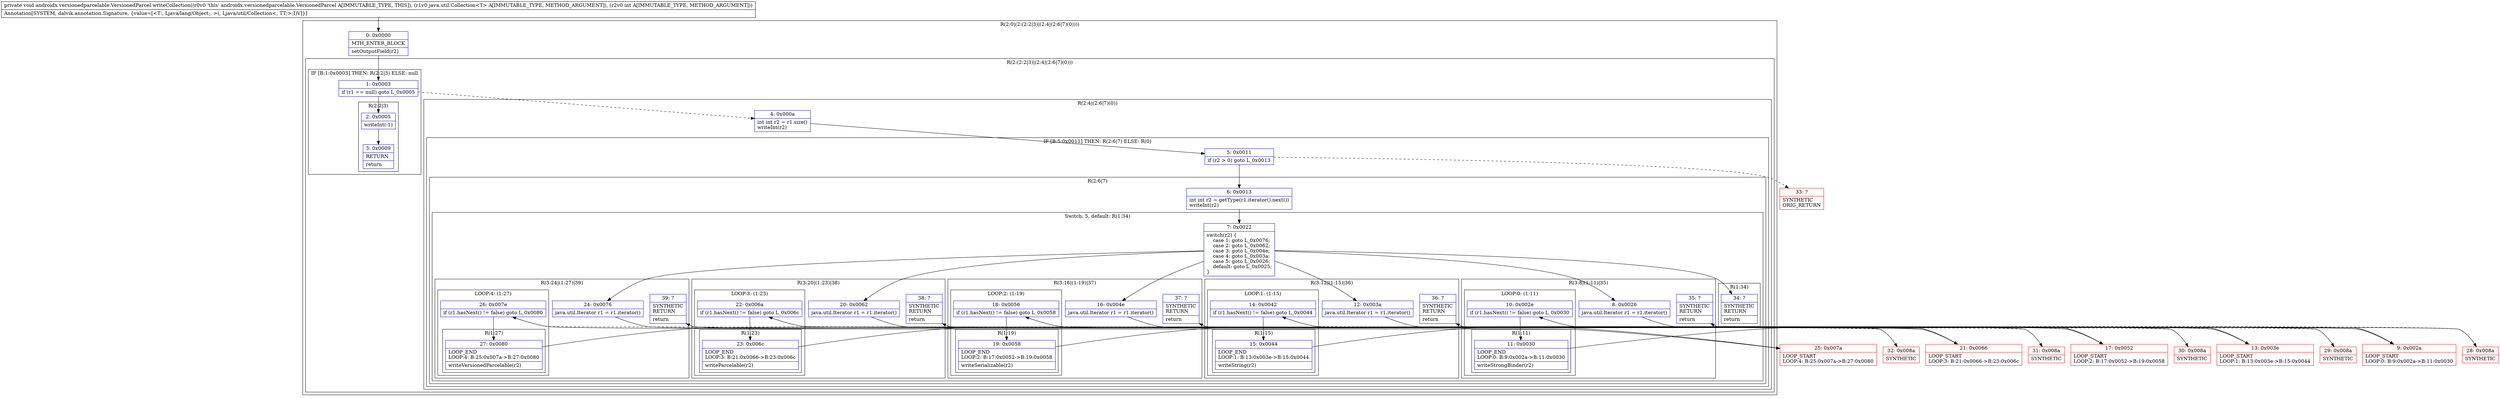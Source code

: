 digraph "CFG forandroidx.versionedparcelable.VersionedParcel.writeCollection(Ljava\/util\/Collection;I)V" {
subgraph cluster_Region_362707542 {
label = "R(2:0|(2:(2:2|3)|(2:4|(2:6|7)(0))))";
node [shape=record,color=blue];
Node_0 [shape=record,label="{0\:\ 0x0000|MTH_ENTER_BLOCK\l|setOutputField(r2)\l}"];
subgraph cluster_Region_182170971 {
label = "R(2:(2:2|3)|(2:4|(2:6|7)(0)))";
node [shape=record,color=blue];
subgraph cluster_IfRegion_1185445937 {
label = "IF [B:1:0x0003] THEN: R(2:2|3) ELSE: null";
node [shape=record,color=blue];
Node_1 [shape=record,label="{1\:\ 0x0003|if (r1 == null) goto L_0x0005\l}"];
subgraph cluster_Region_1359586714 {
label = "R(2:2|3)";
node [shape=record,color=blue];
Node_2 [shape=record,label="{2\:\ 0x0005|writeInt(\-1)\l}"];
Node_3 [shape=record,label="{3\:\ 0x0009|RETURN\l|return\l}"];
}
}
subgraph cluster_Region_168241619 {
label = "R(2:4|(2:6|7)(0))";
node [shape=record,color=blue];
Node_4 [shape=record,label="{4\:\ 0x000a|int int r2 = r1.size()\lwriteInt(r2)\l}"];
subgraph cluster_IfRegion_253062324 {
label = "IF [B:5:0x0011] THEN: R(2:6|7) ELSE: R(0)";
node [shape=record,color=blue];
Node_5 [shape=record,label="{5\:\ 0x0011|if (r2 \> 0) goto L_0x0013\l}"];
subgraph cluster_Region_1632874739 {
label = "R(2:6|7)";
node [shape=record,color=blue];
Node_6 [shape=record,label="{6\:\ 0x0013|int int r2 = getType(r1.iterator().next())\lwriteInt(r2)\l}"];
subgraph cluster_SwitchRegion_1759152633 {
label = "Switch: 5, default: R(1:34)";
node [shape=record,color=blue];
Node_7 [shape=record,label="{7\:\ 0x0022|switch(r2) \{\l    case 1: goto L_0x0076;\l    case 2: goto L_0x0062;\l    case 3: goto L_0x004e;\l    case 4: goto L_0x003a;\l    case 5: goto L_0x0026;\l    default: goto L_0x0025;\l\}\l}"];
subgraph cluster_Region_925055271 {
label = "R(3:24|(1:27)|39)";
node [shape=record,color=blue];
Node_24 [shape=record,label="{24\:\ 0x0076|java.util.Iterator r1 = r1.iterator()\l}"];
subgraph cluster_LoopRegion_1610953717 {
label = "LOOP:4: (1:27)";
node [shape=record,color=blue];
Node_26 [shape=record,label="{26\:\ 0x007e|if (r1.hasNext() != false) goto L_0x0080\l}"];
subgraph cluster_Region_1709815348 {
label = "R(1:27)";
node [shape=record,color=blue];
Node_27 [shape=record,label="{27\:\ 0x0080|LOOP_END\lLOOP:4: B:25:0x007a\-\>B:27:0x0080\l|writeVersionedParcelable(r2)\l}"];
}
}
Node_39 [shape=record,label="{39\:\ ?|SYNTHETIC\lRETURN\l|return\l}"];
}
subgraph cluster_Region_2035346022 {
label = "R(3:20|(1:23)|38)";
node [shape=record,color=blue];
Node_20 [shape=record,label="{20\:\ 0x0062|java.util.Iterator r1 = r1.iterator()\l}"];
subgraph cluster_LoopRegion_1460936298 {
label = "LOOP:3: (1:23)";
node [shape=record,color=blue];
Node_22 [shape=record,label="{22\:\ 0x006a|if (r1.hasNext() != false) goto L_0x006c\l}"];
subgraph cluster_Region_507975142 {
label = "R(1:23)";
node [shape=record,color=blue];
Node_23 [shape=record,label="{23\:\ 0x006c|LOOP_END\lLOOP:3: B:21:0x0066\-\>B:23:0x006c\l|writeParcelable(r2)\l}"];
}
}
Node_38 [shape=record,label="{38\:\ ?|SYNTHETIC\lRETURN\l|return\l}"];
}
subgraph cluster_Region_909592588 {
label = "R(3:16|(1:19)|37)";
node [shape=record,color=blue];
Node_16 [shape=record,label="{16\:\ 0x004e|java.util.Iterator r1 = r1.iterator()\l}"];
subgraph cluster_LoopRegion_1212843894 {
label = "LOOP:2: (1:19)";
node [shape=record,color=blue];
Node_18 [shape=record,label="{18\:\ 0x0056|if (r1.hasNext() != false) goto L_0x0058\l}"];
subgraph cluster_Region_1062877019 {
label = "R(1:19)";
node [shape=record,color=blue];
Node_19 [shape=record,label="{19\:\ 0x0058|LOOP_END\lLOOP:2: B:17:0x0052\-\>B:19:0x0058\l|writeSerializable(r2)\l}"];
}
}
Node_37 [shape=record,label="{37\:\ ?|SYNTHETIC\lRETURN\l|return\l}"];
}
subgraph cluster_Region_420806003 {
label = "R(3:12|(1:15)|36)";
node [shape=record,color=blue];
Node_12 [shape=record,label="{12\:\ 0x003a|java.util.Iterator r1 = r1.iterator()\l}"];
subgraph cluster_LoopRegion_359641461 {
label = "LOOP:1: (1:15)";
node [shape=record,color=blue];
Node_14 [shape=record,label="{14\:\ 0x0042|if (r1.hasNext() != false) goto L_0x0044\l}"];
subgraph cluster_Region_159573401 {
label = "R(1:15)";
node [shape=record,color=blue];
Node_15 [shape=record,label="{15\:\ 0x0044|LOOP_END\lLOOP:1: B:13:0x003e\-\>B:15:0x0044\l|writeString(r2)\l}"];
}
}
Node_36 [shape=record,label="{36\:\ ?|SYNTHETIC\lRETURN\l|return\l}"];
}
subgraph cluster_Region_1737288477 {
label = "R(3:8|(1:11)|35)";
node [shape=record,color=blue];
Node_8 [shape=record,label="{8\:\ 0x0026|java.util.Iterator r1 = r1.iterator()\l}"];
subgraph cluster_LoopRegion_1498246650 {
label = "LOOP:0: (1:11)";
node [shape=record,color=blue];
Node_10 [shape=record,label="{10\:\ 0x002e|if (r1.hasNext() != false) goto L_0x0030\l}"];
subgraph cluster_Region_826379199 {
label = "R(1:11)";
node [shape=record,color=blue];
Node_11 [shape=record,label="{11\:\ 0x0030|LOOP_END\lLOOP:0: B:9:0x002a\-\>B:11:0x0030\l|writeStrongBinder(r2)\l}"];
}
}
Node_35 [shape=record,label="{35\:\ ?|SYNTHETIC\lRETURN\l|return\l}"];
}
subgraph cluster_Region_804326947 {
label = "R(1:34)";
node [shape=record,color=blue];
Node_34 [shape=record,label="{34\:\ ?|SYNTHETIC\lRETURN\l|return\l}"];
}
}
}
subgraph cluster_Region_799399107 {
label = "R(0)";
node [shape=record,color=blue];
}
}
}
}
}
Node_9 [shape=record,color=red,label="{9\:\ 0x002a|LOOP_START\lLOOP:0: B:9:0x002a\-\>B:11:0x0030\l}"];
Node_13 [shape=record,color=red,label="{13\:\ 0x003e|LOOP_START\lLOOP:1: B:13:0x003e\-\>B:15:0x0044\l}"];
Node_17 [shape=record,color=red,label="{17\:\ 0x0052|LOOP_START\lLOOP:2: B:17:0x0052\-\>B:19:0x0058\l}"];
Node_21 [shape=record,color=red,label="{21\:\ 0x0066|LOOP_START\lLOOP:3: B:21:0x0066\-\>B:23:0x006c\l}"];
Node_25 [shape=record,color=red,label="{25\:\ 0x007a|LOOP_START\lLOOP:4: B:25:0x007a\-\>B:27:0x0080\l}"];
Node_28 [shape=record,color=red,label="{28\:\ 0x008a|SYNTHETIC\l}"];
Node_29 [shape=record,color=red,label="{29\:\ 0x008a|SYNTHETIC\l}"];
Node_30 [shape=record,color=red,label="{30\:\ 0x008a|SYNTHETIC\l}"];
Node_31 [shape=record,color=red,label="{31\:\ 0x008a|SYNTHETIC\l}"];
Node_32 [shape=record,color=red,label="{32\:\ 0x008a|SYNTHETIC\l}"];
Node_33 [shape=record,color=red,label="{33\:\ ?|SYNTHETIC\lORIG_RETURN\l}"];
MethodNode[shape=record,label="{private void androidx.versionedparcelable.VersionedParcel.writeCollection((r0v0 'this' androidx.versionedparcelable.VersionedParcel A[IMMUTABLE_TYPE, THIS]), (r1v0 java.util.Collection\<T\> A[IMMUTABLE_TYPE, METHOD_ARGUMENT]), (r2v0 int A[IMMUTABLE_TYPE, METHOD_ARGUMENT]))  | Annotation[SYSTEM, dalvik.annotation.Signature, \{value=[\<T:, Ljava\/lang\/Object;, \>(, Ljava\/util\/Collection\<, TT;\>;I)V]\}]\l}"];
MethodNode -> Node_0;
Node_0 -> Node_1;
Node_1 -> Node_2;
Node_1 -> Node_4[style=dashed];
Node_2 -> Node_3;
Node_4 -> Node_5;
Node_5 -> Node_6;
Node_5 -> Node_33[style=dashed];
Node_6 -> Node_7;
Node_7 -> Node_8;
Node_7 -> Node_12;
Node_7 -> Node_16;
Node_7 -> Node_20;
Node_7 -> Node_24;
Node_7 -> Node_34;
Node_24 -> Node_25;
Node_26 -> Node_27;
Node_26 -> Node_32[style=dashed];
Node_27 -> Node_25;
Node_20 -> Node_21;
Node_22 -> Node_23;
Node_22 -> Node_31[style=dashed];
Node_23 -> Node_21;
Node_16 -> Node_17;
Node_18 -> Node_19;
Node_18 -> Node_30[style=dashed];
Node_19 -> Node_17;
Node_12 -> Node_13;
Node_14 -> Node_15;
Node_14 -> Node_29[style=dashed];
Node_15 -> Node_13;
Node_8 -> Node_9;
Node_10 -> Node_11;
Node_10 -> Node_28[style=dashed];
Node_11 -> Node_9;
Node_9 -> Node_10;
Node_13 -> Node_14;
Node_17 -> Node_18;
Node_21 -> Node_22;
Node_25 -> Node_26;
Node_28 -> Node_35;
Node_29 -> Node_36;
Node_30 -> Node_37;
Node_31 -> Node_38;
Node_32 -> Node_39;
}

